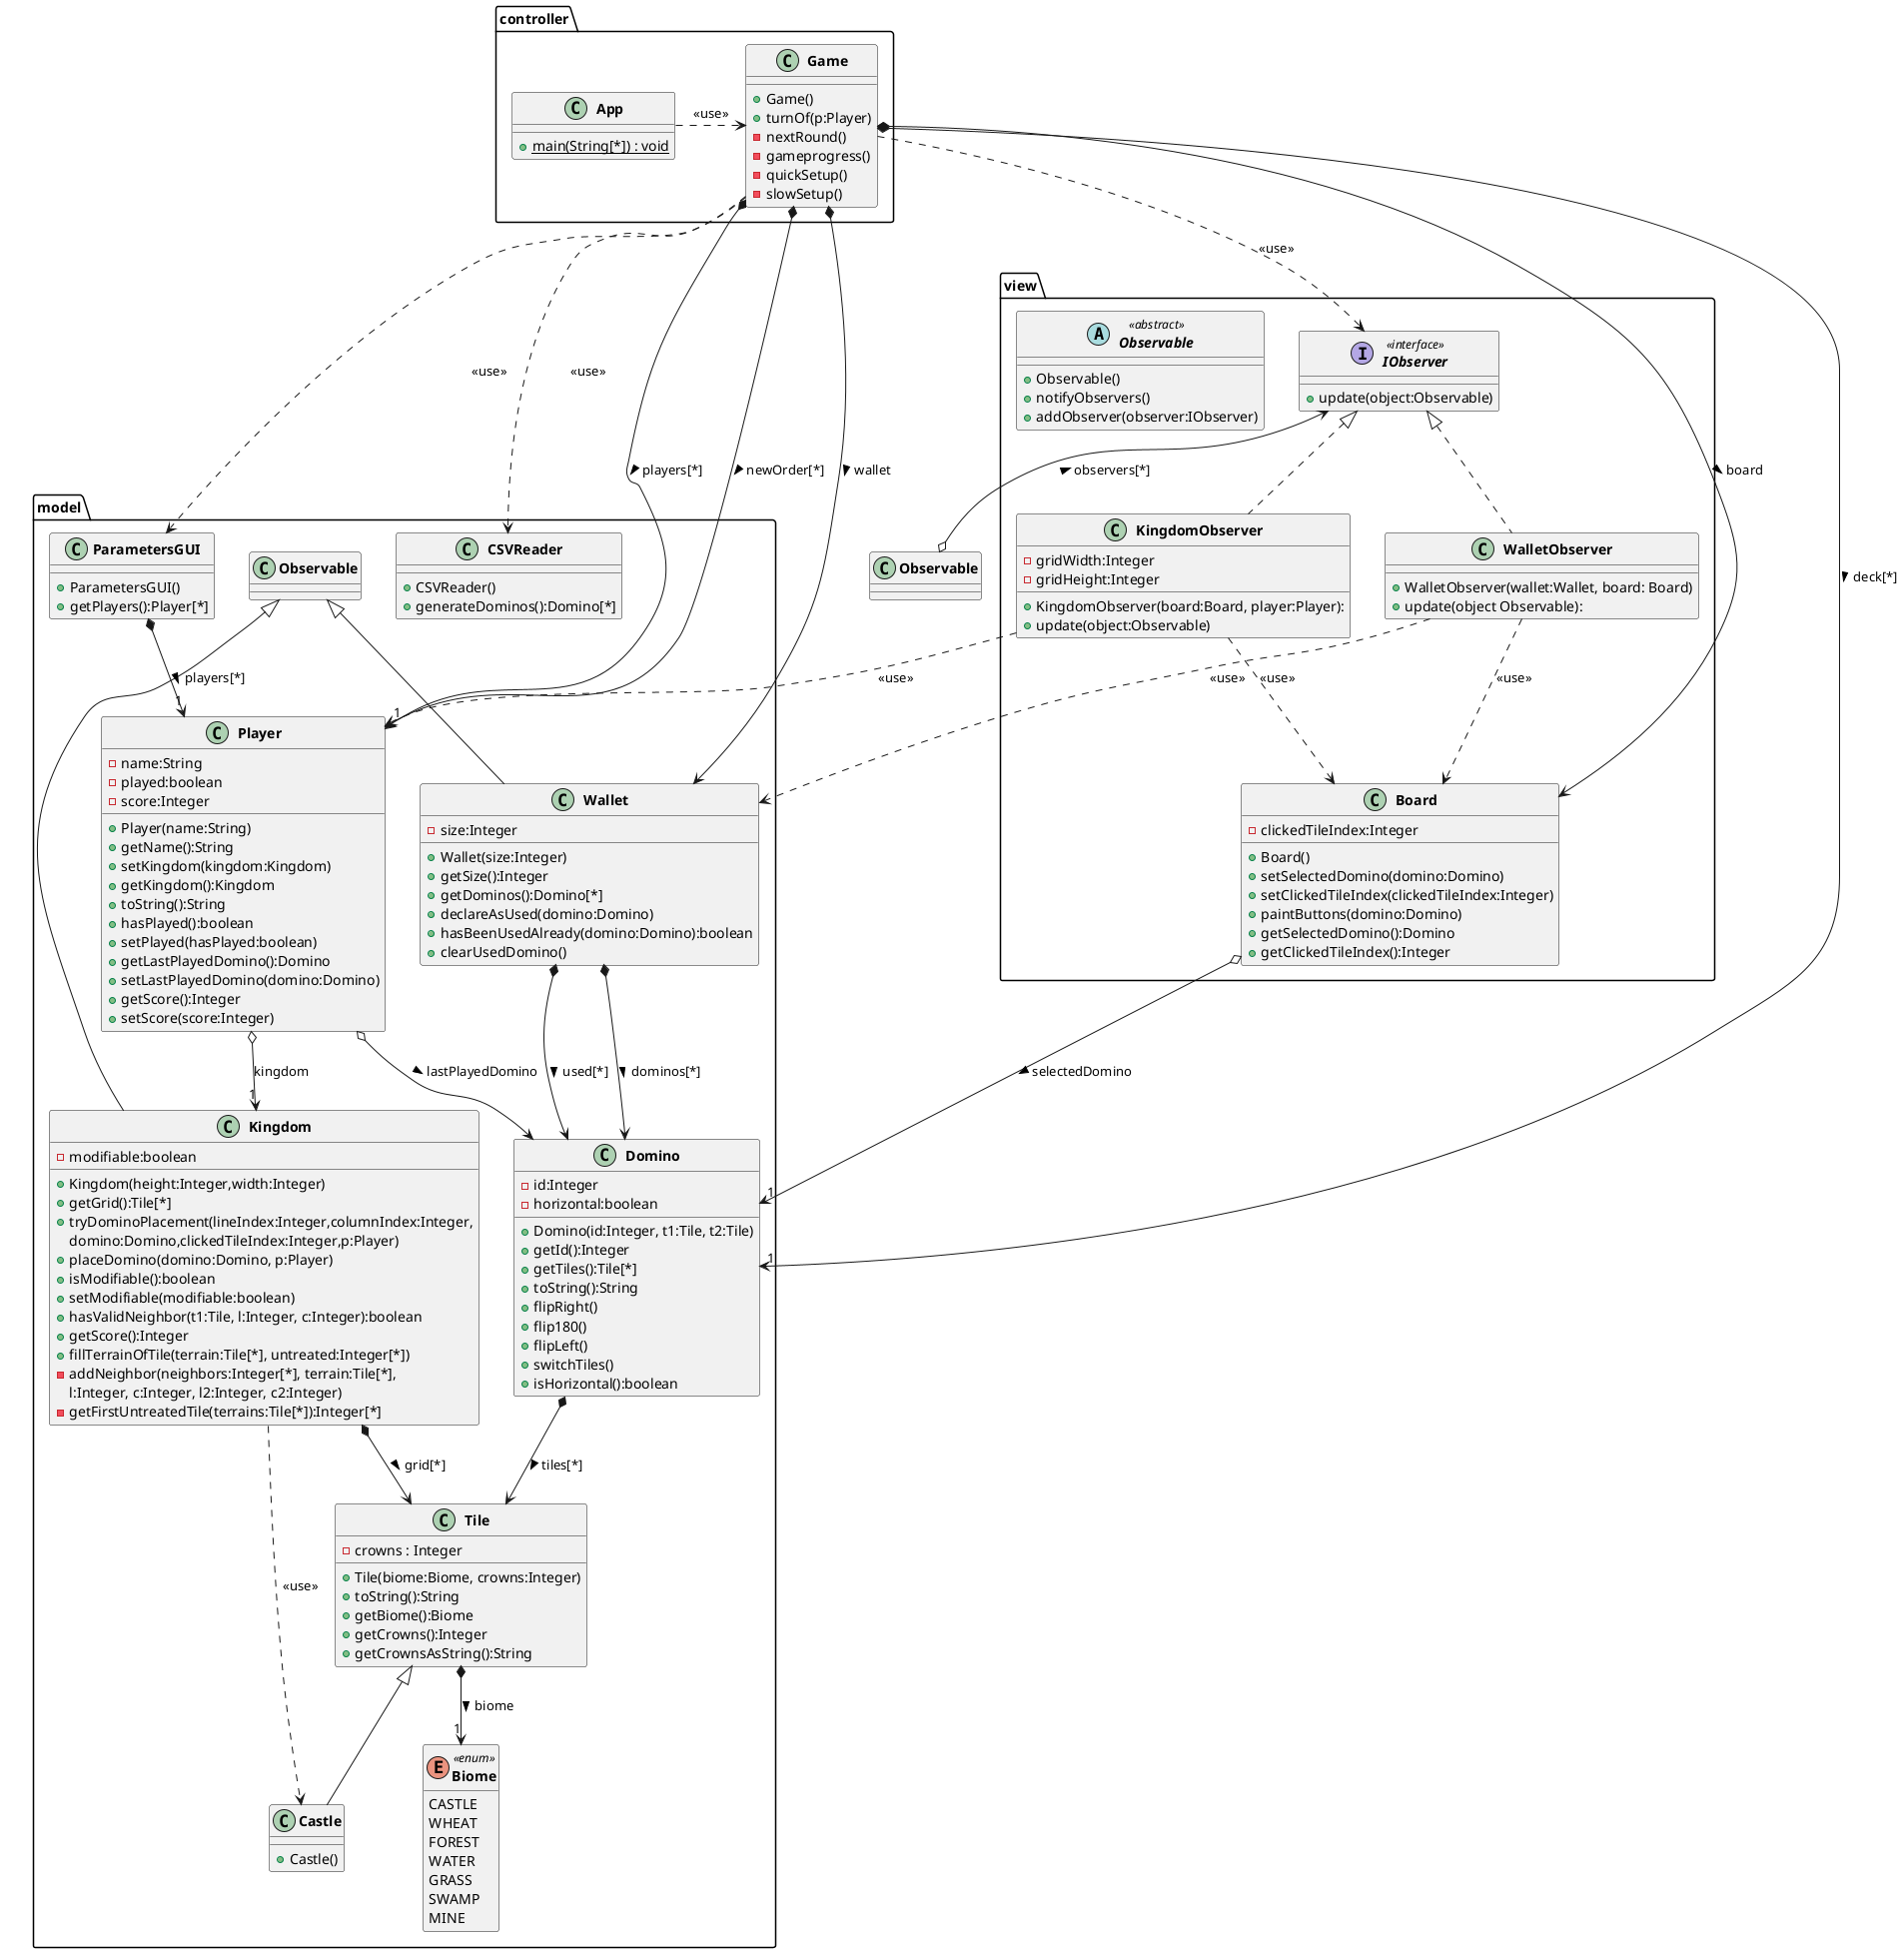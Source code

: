 @startuml
'https://plantuml.com/class-diagram

skinparam classFontStyle Bold
hide enum methods

package view
{
    abstract class Observable <<abstract>>
    {
        +Observable()
        +notifyObservers()
        +addObserver(observer:IObserver)
    }

    class KingdomObserver implements IObserver
    {
        -gridWidth:Integer
        -gridHeight:Integer
        +KingdomObserver(board:Board, player:Player):
        +update(object:Observable)
    }

    interface IObserver <<interface>>
    {
        +update(object:Observable)
    }

    class Board
    {
        -clickedTileIndex:Integer
        +Board()
        +setSelectedDomino(domino:Domino)
        +setClickedTileIndex(clickedTileIndex:Integer)
        +paintButtons(domino:Domino)
        +getSelectedDomino():Domino
        +getClickedTileIndex():Integer
    }

    class WalletObserver implements IObserver
    {
        +WalletObserver(wallet:Wallet, board: Board)
        +update(object Observable):
    }
}

package model
{
    enum Biome <<enum>>
    {
        CASTLE
        WHEAT
        FOREST
        WATER
        GRASS
        SWAMP
        MINE
        +parse()
    }

    class Castle extends Tile
    {
        +Castle()
    }

    class Domino
    {
        +Domino(id:Integer, t1:Tile, t2:Tile)
        -id:Integer
        -horizontal:boolean
        +getId():Integer
        +getTiles():Tile[*]
        +toString():String
        +flipRight()
        +flip180()
        +flipLeft()
        +switchTiles()
        +isHorizontal():boolean
    }

    class Kingdom extends Observable
    {
        -modifiable:boolean
        +Kingdom(height:Integer,width:Integer)
        +getGrid():Tile[*]
        +tryDominoPlacement(lineIndex:Integer,columnIndex:Integer,
        domino:Domino,clickedTileIndex:Integer,p:Player)
        +placeDomino(domino:Domino, p:Player)
        +isModifiable():boolean
        +setModifiable(modifiable:boolean)
        +hasValidNeighbor(t1:Tile, l:Integer, c:Integer):boolean
        +getScore():Integer
        +fillTerrainOfTile(terrain:Tile[*], untreated:Integer[*])
        -addNeighbor(neighbors:Integer[*], terrain:Tile[*],
        l:Integer, c:Integer, l2:Integer, c2:Integer)
        -getFirstUntreatedTile(terrains:Tile[*]):Integer[*]
    }

    class ParametersGUI
    {
        +ParametersGUI()
        +getPlayers():Player[*]
    }

    class Player
    {
        -name:String
        -played:boolean
        -score:Integer
        +Player(name:String)
        +getName():String
        +setKingdom(kingdom:Kingdom)
        +getKingdom():Kingdom
        +toString():String
        +hasPlayed():boolean
        +setPlayed(hasPlayed:boolean)
        +getLastPlayedDomino():Domino
        +setLastPlayedDomino(domino:Domino)
        +getScore():Integer
        +setScore(score:Integer)
    }

    class CSVReader
    {
        +CSVReader()
        +generateDominos():Domino[*]
    }

    class Tile
    {
        - crowns : Integer
        +Tile(biome:Biome, crowns:Integer)
        +toString():String
        +getBiome():Biome
        +getCrowns():Integer
        +getCrownsAsString():String
    }

    class Wallet extends Observable
    {
        -size:Integer
        +Wallet(size:Integer)
        +getSize():Integer
        +getDominos():Domino[*]
        +declareAsUsed(domino:Domino)
        +hasBeenUsedAlready(domino:Domino):boolean
        +clearUsedDomino()
    }
}

package controller
{
    class App
    {
        + {static} main(String[*]) : void
    }

    class Game
    {
        +Game()
        +turnOf(p:Player)
        -nextRound()
        -gameprogress()
        -quickSetup()
        -slowSetup()
    }

}

Domino *--> Tile : > tiles[*]
Game *--> "1" Domino:  >  deck[*]
Game *--> "1" Player:  >  players[*]
Game *--> Player : > newOrder[*]
Game *--> Board : > board
Game *--> Wallet:  >  wallet
Game ..> IObserver : <<use>>
Kingdom *--> Tile:  >  grid[*]
ParametersGUI *--> "1" Player:  >  players[*]
Player o--> "1"Kingdom:   kingdom
Tile *--> "1" Biome:  >  biome
Wallet *--> Domino :  >  dominos[*]
Board o--> "1" Domino :  > selectedDomino
App  .> Game : <<use>>
Game .> CSVReader : <<use>>
Game ..> ParametersGUI : <<use>>
Player o--> Domino : > lastPlayedDomino
Wallet *--> Domino : > used[*]
Kingdom ..> Castle : <<use>>
Observable o-up-> IObserver : > observers[*]
KingdomObserver ..> Board : <<use>>
KingdomObserver ..> Player : <<use>>
WalletObserver ..> Wallet : <<use>>
WalletObserver ..> Board : <<use>>

@enduml